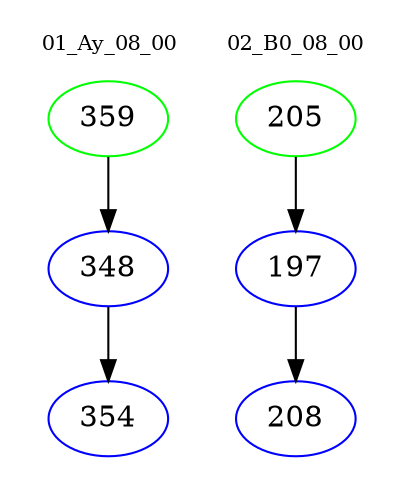 digraph{
subgraph cluster_0 {
color = white
label = "01_Ay_08_00";
fontsize=10;
T0_359 [label="359", color="green"]
T0_359 -> T0_348 [color="black"]
T0_348 [label="348", color="blue"]
T0_348 -> T0_354 [color="black"]
T0_354 [label="354", color="blue"]
}
subgraph cluster_1 {
color = white
label = "02_B0_08_00";
fontsize=10;
T1_205 [label="205", color="green"]
T1_205 -> T1_197 [color="black"]
T1_197 [label="197", color="blue"]
T1_197 -> T1_208 [color="black"]
T1_208 [label="208", color="blue"]
}
}
